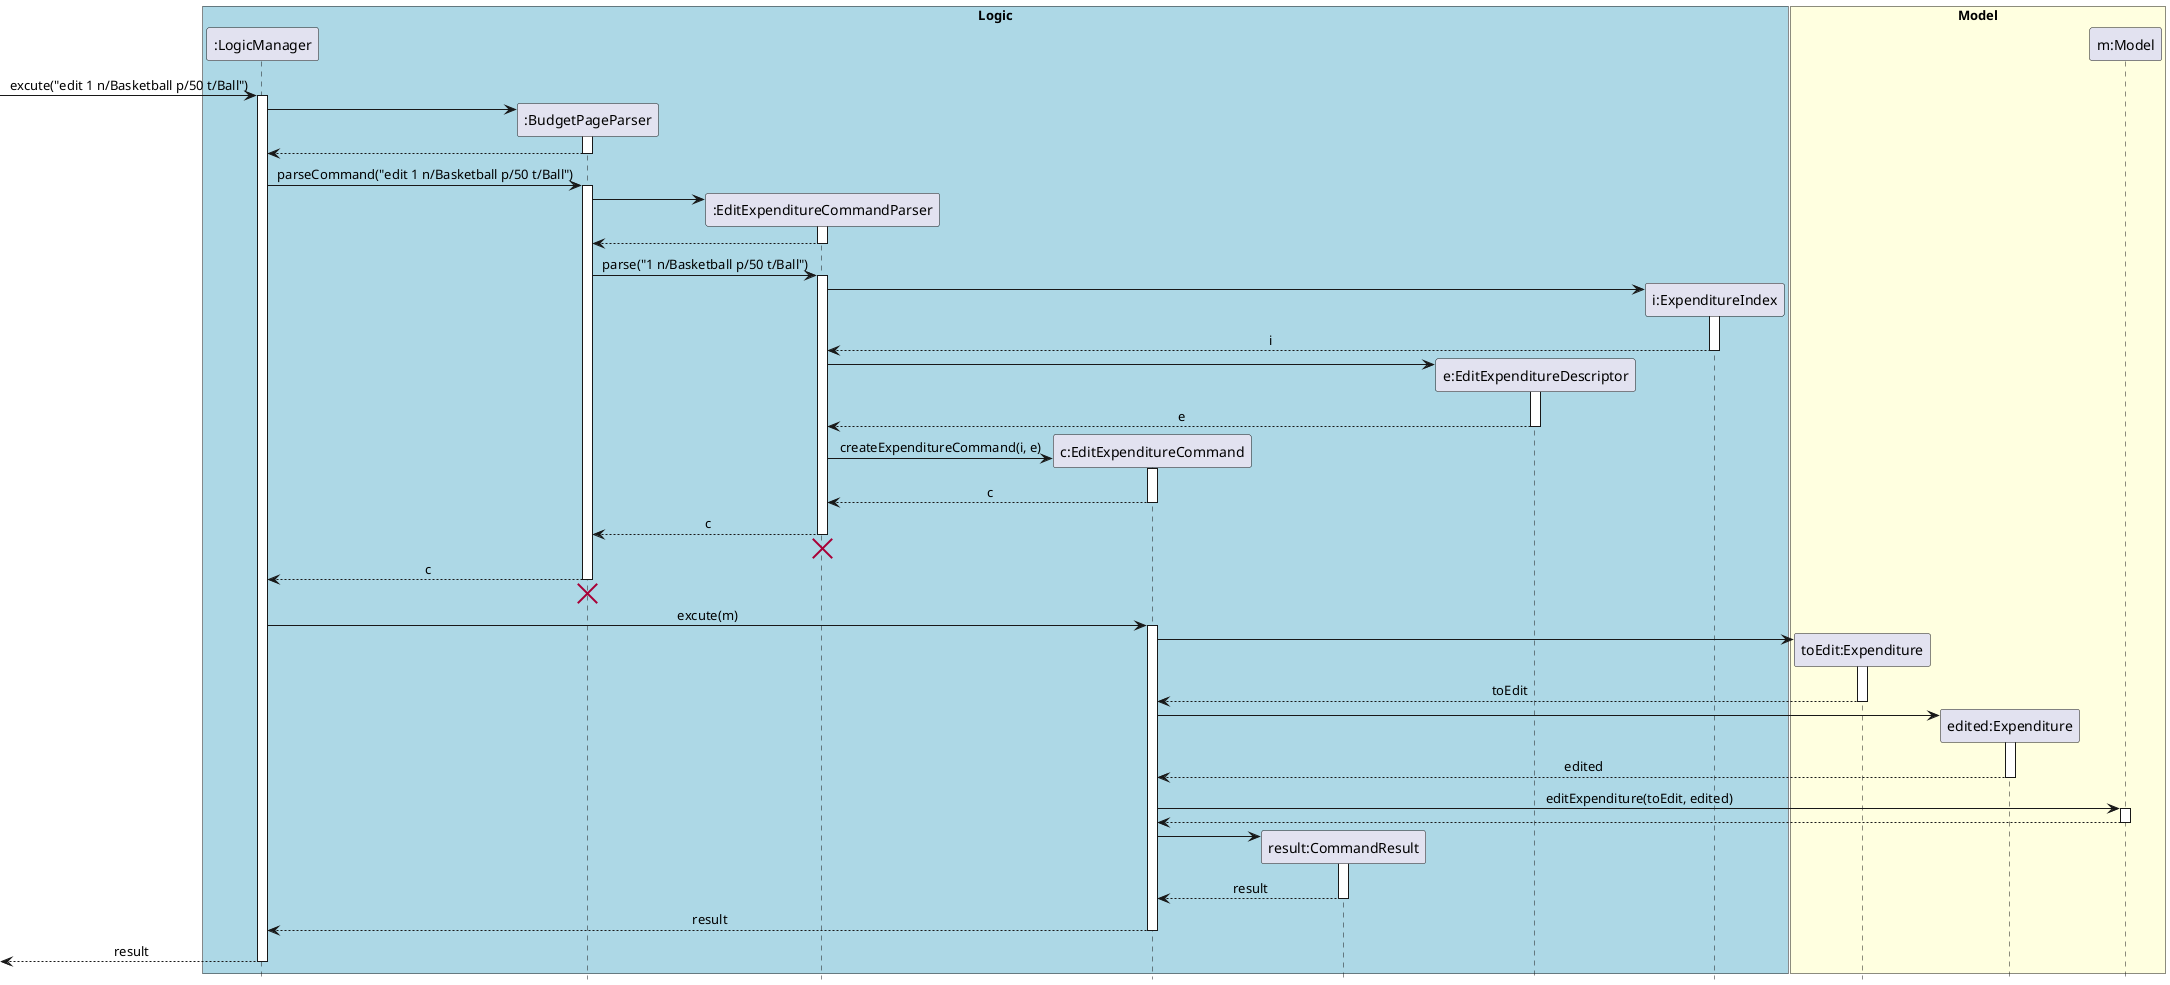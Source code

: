 @startuml
skinparam Sequence {
    MessageAlign center
}
hide footbox
box "Logic" #LightBlue
participant ":LogicManager" as LM
participant ":BudgetPageParser" as BPP
participant ":EditExpenditureCommandParser" as EECP
participant "c:EditExpenditureCommand" as EEC
participant "result:CommandResult" as CR
participant "e:EditExpenditureDescriptor" as EED
participant "i:ExpenditureIndex" as EI
end box

box "Model" #LightYellow
participant "toEdit:Expenditure" as toEditExpenditure
participant "edited:Expenditure" as editedExpenditure
participant "m:Model" as M
end box

[-> LM : excute("edit 1 n/Basketball p/50 t/Ball")
activate LM
create BPP
LM -> BPP
activate BPP
LM <-- BPP
deactivate BPP
LM -> BPP : parseCommand("edit 1 n/Basketball p/50 t/Ball")
activate BPP

create EECP
BPP -> EECP
activate EECP
BPP <-- EECP
deactivate EECP
BPP -> EECP : parse("1 n/Basketball p/50 t/Ball")
activate EECP

create EI
EECP -> EI
activate EI
EECP <-- EI : i
deactivate EI

create EED
EECP -> EED
activate EED
EECP <-- EED : e
deactivate EED

create EEC
EECP -> EEC : createExpenditureCommand(i, e)
activate EEC
EECP <-- EEC : c
deactivate EEC
BPP <-- EECP : c
deactivate EECP
BPP <-[hidden]- EECP
destroy EECP

deactivate EECP
LM <-- BPP : c
deactivate BPP
BPP <-[hidden]- LM
destroy BPP

LM -> EEC: excute(m)
activate EEC
create toEditExpenditure
EEC -> toEditExpenditure
activate toEditExpenditure
EEC <-- toEditExpenditure : toEdit
deactivate toEditExpenditure

create editedExpenditure
EEC -> editedExpenditure
activate editedExpenditure
EEC <-- editedExpenditure : edited
deactivate editedExpenditure

EEC -> M : editExpenditure(toEdit, edited)
activate M
EEC <-- M
deactivate M

create CR
EEC -> CR
activate CR
EEC <-- CR : result
deactivate CR

LM <-- EEC : result
deactivate EEC
[<-- LM : result
deactivate LM

@enduml
